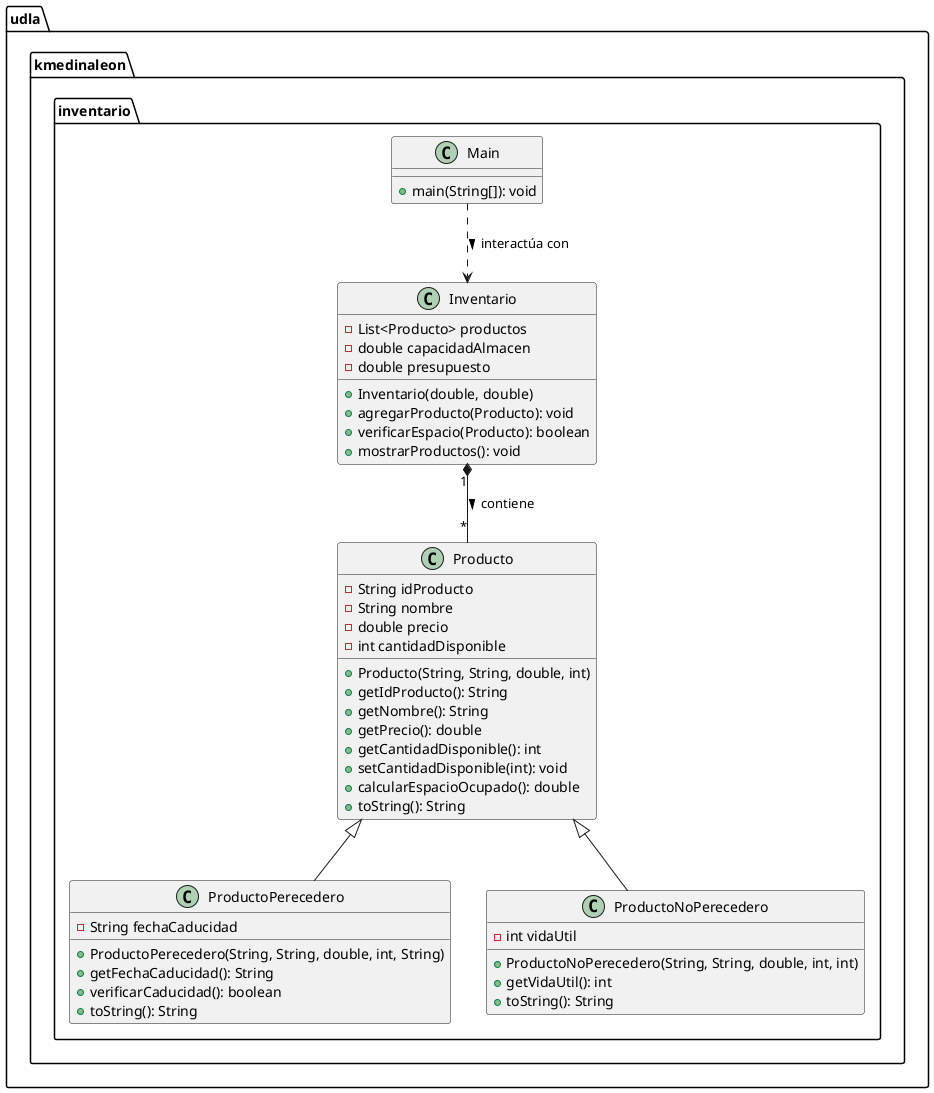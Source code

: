 @startuml
package "udla.kmedinaleon.inventario" {
    class Producto {
        -String idProducto
        -String nombre
        -double precio
        -int cantidadDisponible
        +Producto(String, String, double, int)
        +getIdProducto(): String
        +getNombre(): String
        +getPrecio(): double
        +getCantidadDisponible(): int
        +setCantidadDisponible(int): void
        +calcularEspacioOcupado(): double
        +toString(): String
    }

    class ProductoPerecedero {
        -String fechaCaducidad
        +ProductoPerecedero(String, String, double, int, String)
        +getFechaCaducidad(): String
        +verificarCaducidad(): boolean
        +toString(): String
    }

    class ProductoNoPerecedero {
        -int vidaUtil
        +ProductoNoPerecedero(String, String, double, int, int)
        +getVidaUtil(): int
        +toString(): String
    }

    class Inventario {
        -List<Producto> productos
        -double capacidadAlmacen
        -double presupuesto
        +Inventario(double, double)
        +agregarProducto(Producto): void
        +verificarEspacio(Producto): boolean
        +mostrarProductos(): void
    }

    class Main {
        +main(String[]): void
    }

    Producto <|-- ProductoPerecedero
    Producto <|-- ProductoNoPerecedero
    Inventario "1" *-- "*" Producto : contiene >
    Main ..> Inventario : interactúa con >
}

@enduml


